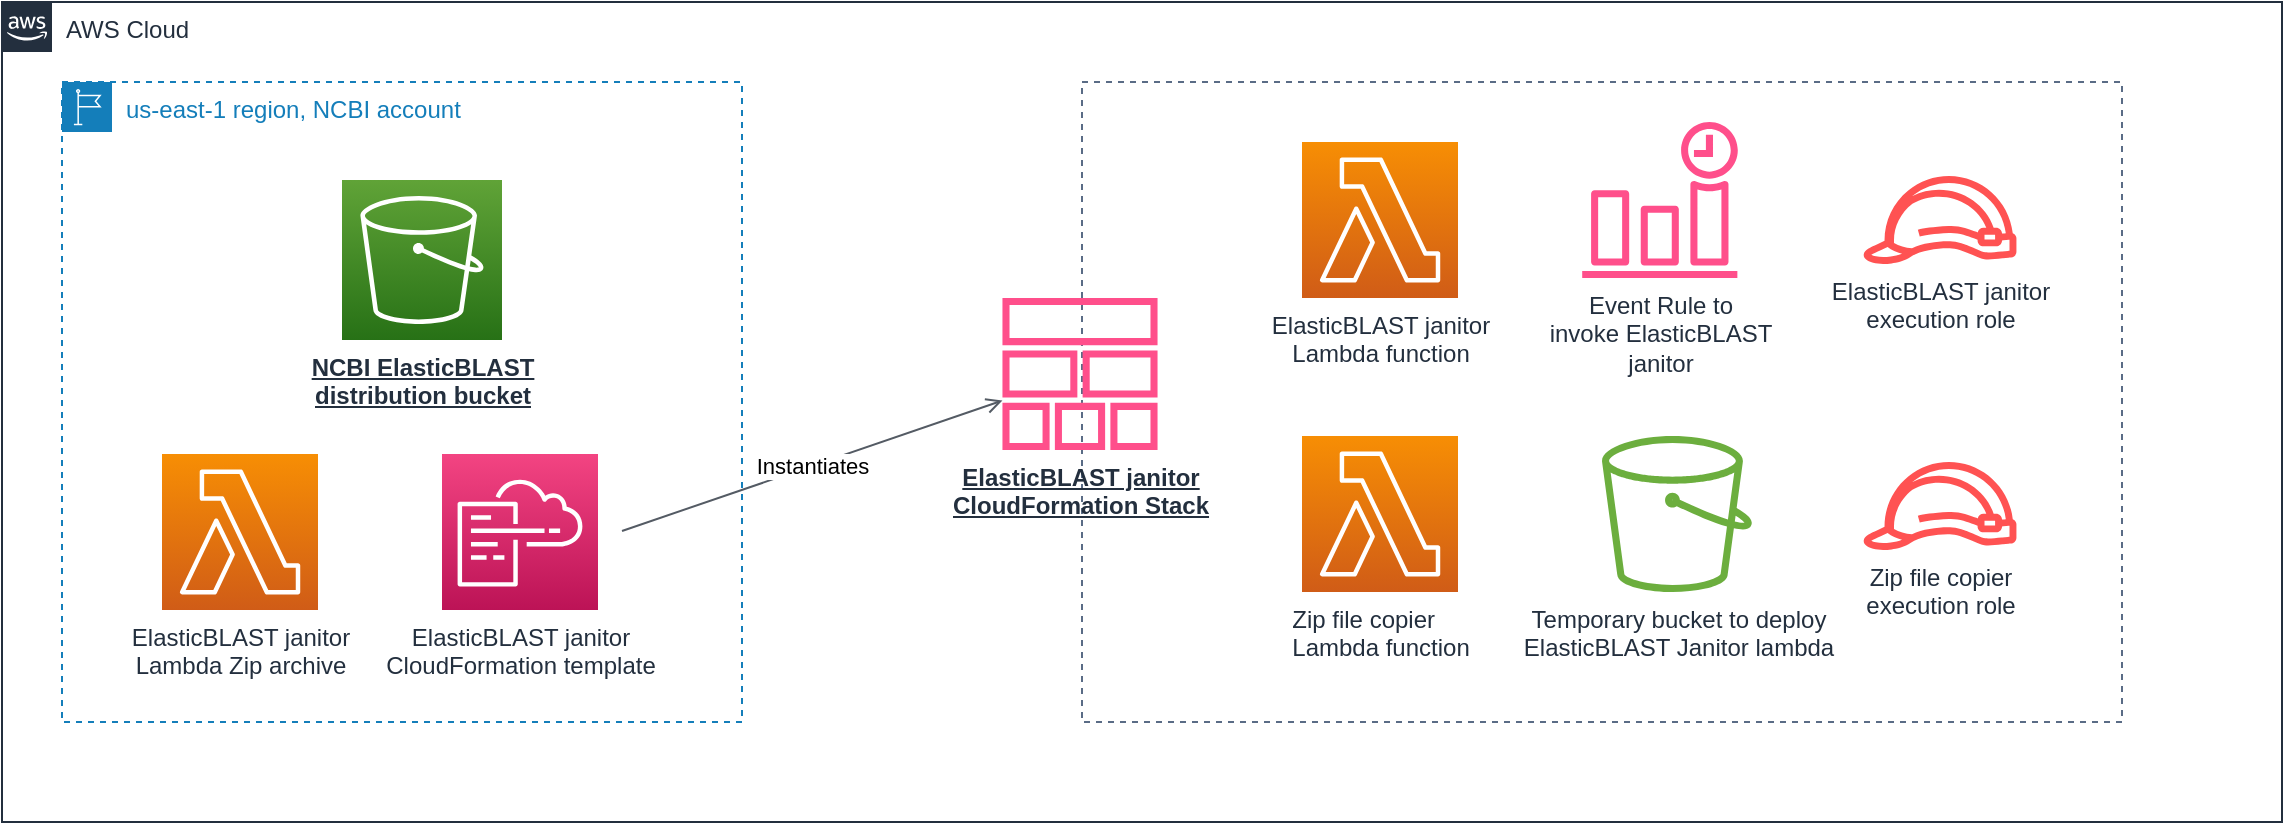 <mxfile version="15.4.3" type="device"><diagram id="P5wpZ3sQ8VIciNmiGURG" name="Page-1"><mxGraphModel dx="1553" dy="796" grid="1" gridSize="10" guides="1" tooltips="1" connect="1" arrows="1" fold="1" page="1" pageScale="1" pageWidth="1400" pageHeight="850" math="0" shadow="0"><root><mxCell id="0"/><mxCell id="1" parent="0"/><mxCell id="bDg2sxywex47HPrX4Hu2-11" value="AWS Cloud" style="points=[[0,0],[0.25,0],[0.5,0],[0.75,0],[1,0],[1,0.25],[1,0.5],[1,0.75],[1,1],[0.75,1],[0.5,1],[0.25,1],[0,1],[0,0.75],[0,0.5],[0,0.25]];outlineConnect=0;gradientColor=none;html=1;whiteSpace=wrap;fontSize=12;fontStyle=0;shape=mxgraph.aws4.group;grIcon=mxgraph.aws4.group_aws_cloud_alt;strokeColor=#232F3E;fillColor=none;verticalAlign=top;align=left;spacingLeft=30;fontColor=#232F3E;dashed=0;" vertex="1" parent="1"><mxGeometry x="70" y="100" width="1140" height="410" as="geometry"/></mxCell><mxCell id="bDg2sxywex47HPrX4Hu2-28" value="" style="fillColor=none;strokeColor=#5A6C86;dashed=1;verticalAlign=top;fontStyle=0;fontColor=#5A6C86;" vertex="1" parent="1"><mxGeometry x="610" y="140" width="520" height="320" as="geometry"/></mxCell><mxCell id="bDg2sxywex47HPrX4Hu2-12" value="us-east-1 region, NCBI account" style="points=[[0,0],[0.25,0],[0.5,0],[0.75,0],[1,0],[1,0.25],[1,0.5],[1,0.75],[1,1],[0.75,1],[0.5,1],[0.25,1],[0,1],[0,0.75],[0,0.5],[0,0.25]];outlineConnect=0;gradientColor=none;html=1;whiteSpace=wrap;fontSize=12;fontStyle=0;shape=mxgraph.aws4.group;grIcon=mxgraph.aws4.group_region;strokeColor=#147EBA;fillColor=none;verticalAlign=top;align=left;spacingLeft=30;fontColor=#147EBA;dashed=1;" vertex="1" parent="1"><mxGeometry x="100" y="140" width="340" height="320" as="geometry"/></mxCell><mxCell id="bDg2sxywex47HPrX4Hu2-2" value="&lt;div&gt;&lt;u&gt;&lt;b&gt;NCBI ElasticBLAST&lt;br&gt;distribution bucket&lt;br&gt;&lt;/b&gt;&lt;/u&gt;&lt;/div&gt;" style="sketch=0;points=[[0,0,0],[0.25,0,0],[0.5,0,0],[0.75,0,0],[1,0,0],[0,1,0],[0.25,1,0],[0.5,1,0],[0.75,1,0],[1,1,0],[0,0.25,0],[0,0.5,0],[0,0.75,0],[1,0.25,0],[1,0.5,0],[1,0.75,0]];outlineConnect=0;fontColor=#232F3E;gradientColor=#60A337;gradientDirection=north;fillColor=#277116;strokeColor=#ffffff;dashed=0;verticalLabelPosition=bottom;verticalAlign=top;align=center;html=1;fontSize=12;fontStyle=0;aspect=fixed;shape=mxgraph.aws4.resourceIcon;resIcon=mxgraph.aws4.s3;" vertex="1" parent="1"><mxGeometry x="240" y="189" width="80" height="80" as="geometry"/></mxCell><mxCell id="bDg2sxywex47HPrX4Hu2-3" value="Temporary bucket to deploy&lt;br&gt;ElasticBLAST Janitor lambda" style="sketch=0;outlineConnect=0;fontColor=#232F3E;gradientColor=none;fillColor=#6CAE3E;strokeColor=none;dashed=0;verticalLabelPosition=bottom;verticalAlign=top;align=center;html=1;fontSize=12;fontStyle=0;aspect=fixed;pointerEvents=1;shape=mxgraph.aws4.bucket;" vertex="1" parent="1"><mxGeometry x="870" y="317" width="75" height="78" as="geometry"/></mxCell><mxCell id="bDg2sxywex47HPrX4Hu2-7" value="&lt;span style=&quot;text-align: left&quot;&gt;ElasticBLAST janitor &lt;br&gt;Lambda Zip archive&lt;/span&gt;" style="sketch=0;points=[[0,0,0],[0.25,0,0],[0.5,0,0],[0.75,0,0],[1,0,0],[0,1,0],[0.25,1,0],[0.5,1,0],[0.75,1,0],[1,1,0],[0,0.25,0],[0,0.5,0],[0,0.75,0],[1,0.25,0],[1,0.5,0],[1,0.75,0]];outlineConnect=0;fontColor=#232F3E;gradientColor=#F78E04;gradientDirection=north;fillColor=#D05C17;strokeColor=#ffffff;dashed=0;verticalLabelPosition=bottom;verticalAlign=top;align=center;html=1;fontSize=12;fontStyle=0;aspect=fixed;shape=mxgraph.aws4.resourceIcon;resIcon=mxgraph.aws4.lambda;" vertex="1" parent="1"><mxGeometry x="150" y="326" width="78" height="78" as="geometry"/></mxCell><mxCell id="bDg2sxywex47HPrX4Hu2-8" value="&lt;span style=&quot;text-align: left&quot;&gt;ElasticBLAST janitor &lt;br&gt;CloudFormation template&lt;/span&gt;" style="sketch=0;points=[[0,0,0],[0.25,0,0],[0.5,0,0],[0.75,0,0],[1,0,0],[0,1,0],[0.25,1,0],[0.5,1,0],[0.75,1,0],[1,1,0],[0,0.25,0],[0,0.5,0],[0,0.75,0],[1,0.25,0],[1,0.5,0],[1,0.75,0]];points=[[0,0,0],[0.25,0,0],[0.5,0,0],[0.75,0,0],[1,0,0],[0,1,0],[0.25,1,0],[0.5,1,0],[0.75,1,0],[1,1,0],[0,0.25,0],[0,0.5,0],[0,0.75,0],[1,0.25,0],[1,0.5,0],[1,0.75,0]];outlineConnect=0;fontColor=#232F3E;gradientColor=#F34482;gradientDirection=north;fillColor=#BC1356;strokeColor=#ffffff;dashed=0;verticalLabelPosition=bottom;verticalAlign=top;align=center;html=1;fontSize=12;fontStyle=0;aspect=fixed;shape=mxgraph.aws4.resourceIcon;resIcon=mxgraph.aws4.cloudformation;" vertex="1" parent="1"><mxGeometry x="290" y="326" width="78" height="78" as="geometry"/></mxCell><mxCell id="bDg2sxywex47HPrX4Hu2-9" value="Event Rule to&lt;br&gt;invoke ElasticBLAST&lt;br&gt;janitor" style="sketch=0;outlineConnect=0;fontColor=#232F3E;gradientColor=none;fillColor=#FF4F8B;strokeColor=none;dashed=0;verticalLabelPosition=bottom;verticalAlign=top;align=center;html=1;fontSize=12;fontStyle=0;aspect=fixed;pointerEvents=1;shape=mxgraph.aws4.event_time_based;" vertex="1" parent="1"><mxGeometry x="860" y="160" width="78" height="78" as="geometry"/></mxCell><mxCell id="bDg2sxywex47HPrX4Hu2-22" value="&lt;span style=&quot;text-align: left&quot;&gt;ElasticBLAST janitor &lt;br&gt;Lambda function&lt;/span&gt;" style="sketch=0;points=[[0,0,0],[0.25,0,0],[0.5,0,0],[0.75,0,0],[1,0,0],[0,1,0],[0.25,1,0],[0.5,1,0],[0.75,1,0],[1,1,0],[0,0.25,0],[0,0.5,0],[0,0.75,0],[1,0.25,0],[1,0.5,0],[1,0.75,0]];outlineConnect=0;fontColor=#232F3E;gradientColor=#F78E04;gradientDirection=north;fillColor=#D05C17;strokeColor=#ffffff;dashed=0;verticalLabelPosition=bottom;verticalAlign=top;align=center;html=1;fontSize=12;fontStyle=0;aspect=fixed;shape=mxgraph.aws4.resourceIcon;resIcon=mxgraph.aws4.lambda;" vertex="1" parent="1"><mxGeometry x="720" y="170" width="78" height="78" as="geometry"/></mxCell><mxCell id="bDg2sxywex47HPrX4Hu2-23" value="&lt;div style=&quot;text-align: left&quot;&gt;&lt;span&gt;Zip file copier&lt;br&gt;Lambda function&lt;/span&gt;&lt;/div&gt;" style="sketch=0;points=[[0,0,0],[0.25,0,0],[0.5,0,0],[0.75,0,0],[1,0,0],[0,1,0],[0.25,1,0],[0.5,1,0],[0.75,1,0],[1,1,0],[0,0.25,0],[0,0.5,0],[0,0.75,0],[1,0.25,0],[1,0.5,0],[1,0.75,0]];outlineConnect=0;fontColor=#232F3E;gradientColor=#F78E04;gradientDirection=north;fillColor=#D05C17;strokeColor=#ffffff;dashed=0;verticalLabelPosition=bottom;verticalAlign=top;align=center;html=1;fontSize=12;fontStyle=0;aspect=fixed;shape=mxgraph.aws4.resourceIcon;resIcon=mxgraph.aws4.lambda;" vertex="1" parent="1"><mxGeometry x="720" y="317" width="78" height="78" as="geometry"/></mxCell><mxCell id="bDg2sxywex47HPrX4Hu2-24" value="&lt;b&gt;&lt;u&gt;ElasticBLAST janitor&lt;br&gt;CloudFormation Stack&lt;/u&gt;&lt;/b&gt;" style="sketch=0;outlineConnect=0;fontColor=#232F3E;gradientColor=none;fillColor=#FF4F8B;strokeColor=none;dashed=0;verticalLabelPosition=bottom;verticalAlign=top;align=center;html=1;fontSize=12;fontStyle=0;aspect=fixed;pointerEvents=1;shape=mxgraph.aws4.stack;" vertex="1" parent="1"><mxGeometry x="570" y="248" width="78" height="76" as="geometry"/></mxCell><mxCell id="bDg2sxywex47HPrX4Hu2-25" value="ElasticBLAST janitor&lt;br&gt;execution role" style="sketch=0;outlineConnect=0;fontColor=#232F3E;gradientColor=none;fillColor=#FF5252;strokeColor=none;dashed=0;verticalLabelPosition=bottom;verticalAlign=top;align=center;html=1;fontSize=12;fontStyle=0;aspect=fixed;pointerEvents=1;shape=mxgraph.aws4.role;" vertex="1" parent="1"><mxGeometry x="1000" y="187" width="78" height="44" as="geometry"/></mxCell><mxCell id="bDg2sxywex47HPrX4Hu2-26" value="Zip file copier&lt;br&gt;execution role" style="sketch=0;outlineConnect=0;fontColor=#232F3E;gradientColor=none;fillColor=#FF5252;strokeColor=none;dashed=0;verticalLabelPosition=bottom;verticalAlign=top;align=center;html=1;fontSize=12;fontStyle=0;aspect=fixed;pointerEvents=1;shape=mxgraph.aws4.role;" vertex="1" parent="1"><mxGeometry x="1000" y="330" width="78" height="44" as="geometry"/></mxCell><mxCell id="bDg2sxywex47HPrX4Hu2-29" value="Instantiates" style="html=1;endArrow=open;elbow=vertical;startArrow=none;endFill=0;strokeColor=#545B64;rounded=0;" edge="1" parent="1" target="bDg2sxywex47HPrX4Hu2-24"><mxGeometry width="100" relative="1" as="geometry"><mxPoint x="380" y="364.5" as="sourcePoint"/><mxPoint x="480" y="364.5" as="targetPoint"/></mxGeometry></mxCell></root></mxGraphModel></diagram></mxfile>